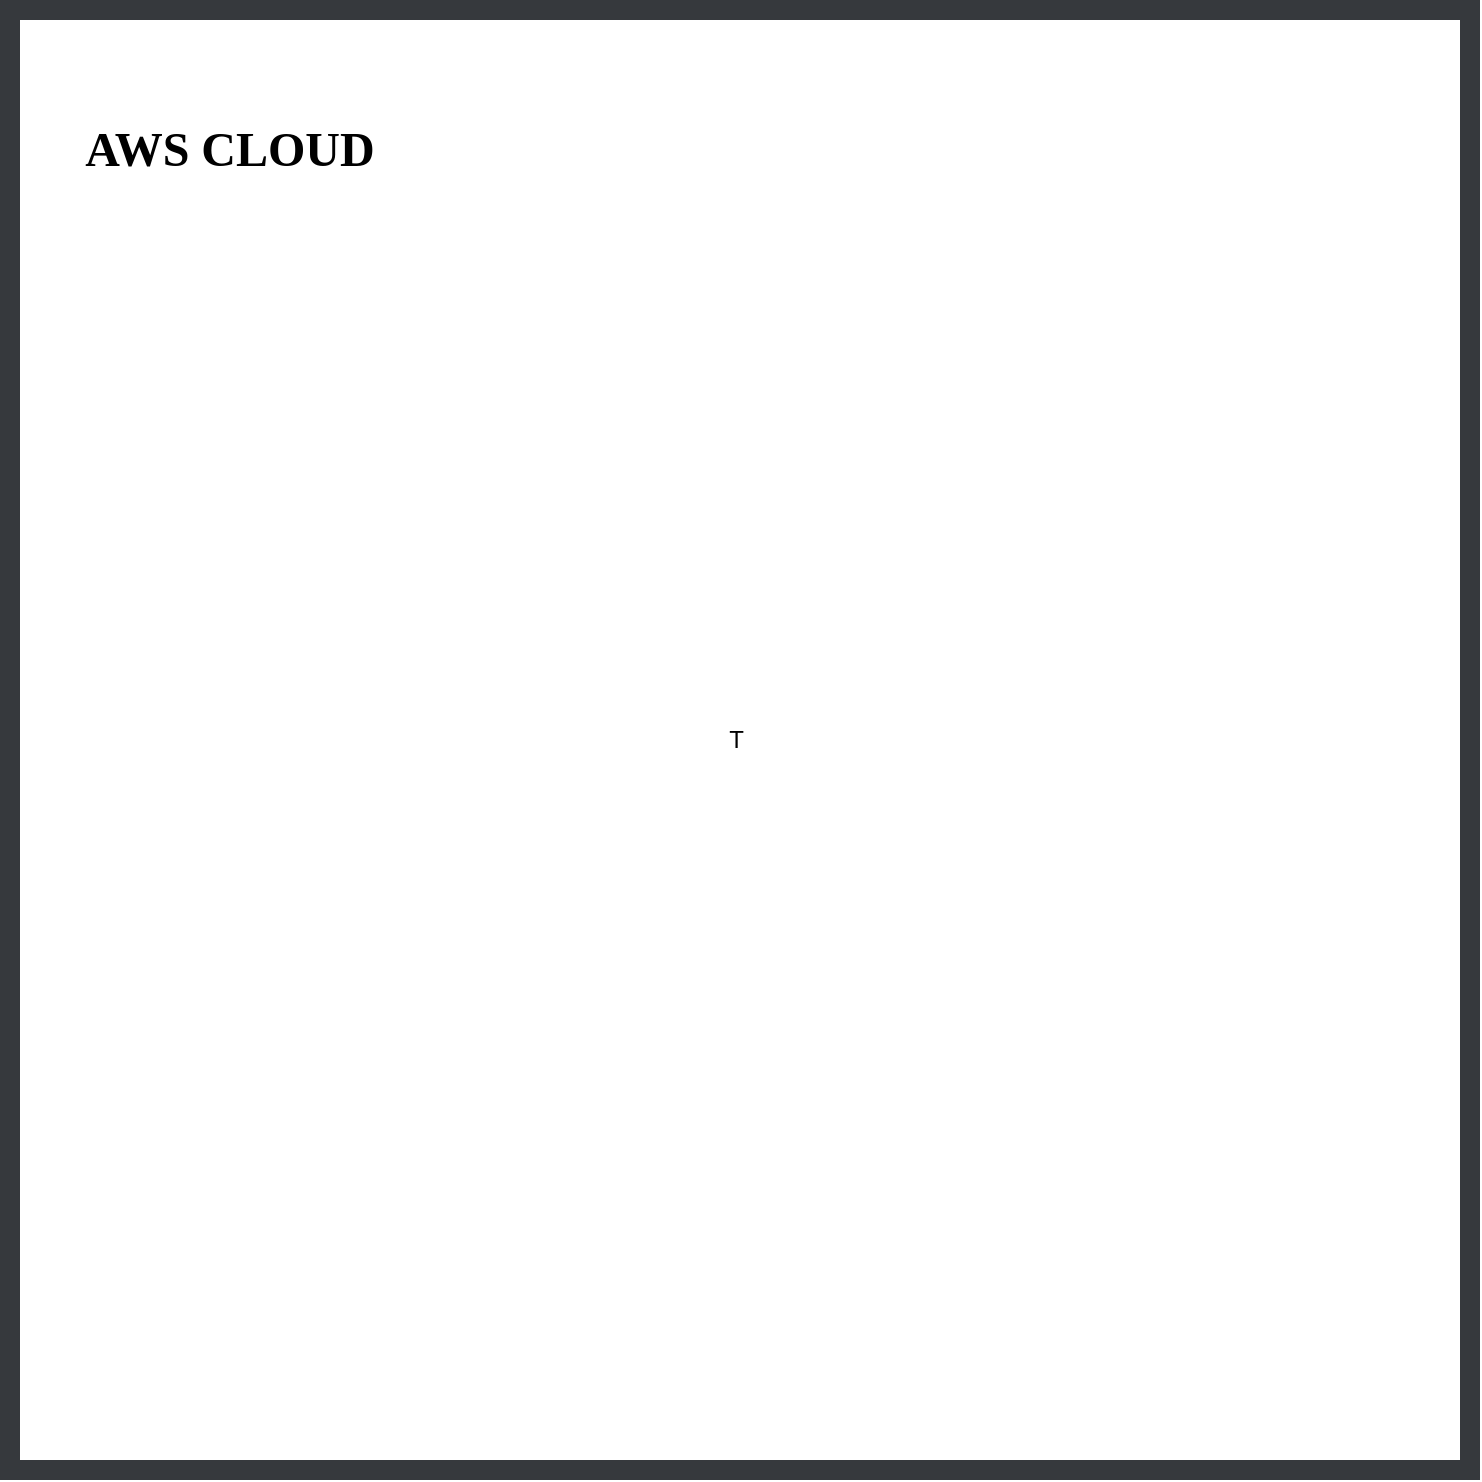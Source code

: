 <mxfile version="26.2.14">
  <diagram name="Page-1" id="H1CnOWMvKMKlBLmZYGhd">
    <mxGraphModel dx="4913" dy="2033" grid="1" gridSize="10" guides="1" tooltips="1" connect="1" arrows="1" fold="1" page="1" pageScale="1" pageWidth="850" pageHeight="1100" background="light-dark(#FFFFFF,#FFFFFF)" math="0" shadow="0">
      <root>
        <mxCell id="0" />
        <mxCell id="1" parent="0" />
        <mxCell id="-1aYN0H6UYI6XcZAmd7V-1" value="T&amp;nbsp;" style="whiteSpace=wrap;html=1;aspect=fixed;fillColor=none;strokeColor=light-dark(#36393D,#0E0E0E);strokeWidth=10;fillStyle=solid;" vertex="1" parent="1">
          <mxGeometry x="-1220" y="240" width="730" height="730" as="geometry" />
        </mxCell>
        <mxCell id="-1aYN0H6UYI6XcZAmd7V-2" value="&lt;h1&gt;&lt;font face=&quot;Times New Roman&quot; style=&quot;color: light-dark(rgb(0, 0, 0), rgb(0, 0, 0));&quot;&gt;AWS CLOUD&lt;/font&gt;&lt;/h1&gt;" style="rounded=0;whiteSpace=wrap;html=1;fillColor=none;strokeColor=none;" vertex="1" parent="1">
          <mxGeometry x="-1200" y="280" width="180" height="60" as="geometry" />
        </mxCell>
      </root>
    </mxGraphModel>
  </diagram>
</mxfile>
